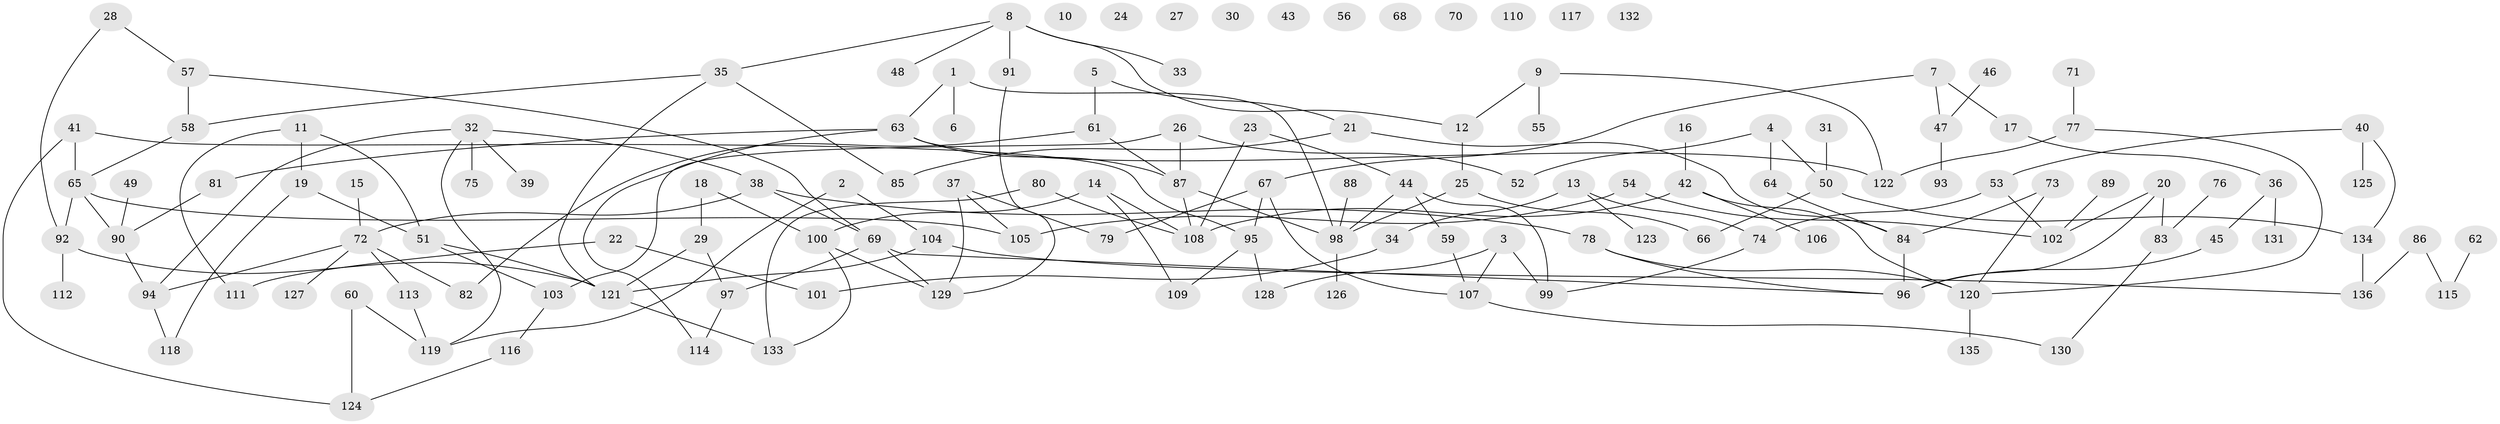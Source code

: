 // Generated by graph-tools (version 1.1) at 2025/25/03/09/25 03:25:21]
// undirected, 136 vertices, 168 edges
graph export_dot {
graph [start="1"]
  node [color=gray90,style=filled];
  1;
  2;
  3;
  4;
  5;
  6;
  7;
  8;
  9;
  10;
  11;
  12;
  13;
  14;
  15;
  16;
  17;
  18;
  19;
  20;
  21;
  22;
  23;
  24;
  25;
  26;
  27;
  28;
  29;
  30;
  31;
  32;
  33;
  34;
  35;
  36;
  37;
  38;
  39;
  40;
  41;
  42;
  43;
  44;
  45;
  46;
  47;
  48;
  49;
  50;
  51;
  52;
  53;
  54;
  55;
  56;
  57;
  58;
  59;
  60;
  61;
  62;
  63;
  64;
  65;
  66;
  67;
  68;
  69;
  70;
  71;
  72;
  73;
  74;
  75;
  76;
  77;
  78;
  79;
  80;
  81;
  82;
  83;
  84;
  85;
  86;
  87;
  88;
  89;
  90;
  91;
  92;
  93;
  94;
  95;
  96;
  97;
  98;
  99;
  100;
  101;
  102;
  103;
  104;
  105;
  106;
  107;
  108;
  109;
  110;
  111;
  112;
  113;
  114;
  115;
  116;
  117;
  118;
  119;
  120;
  121;
  122;
  123;
  124;
  125;
  126;
  127;
  128;
  129;
  130;
  131;
  132;
  133;
  134;
  135;
  136;
  1 -- 6;
  1 -- 63;
  1 -- 98;
  2 -- 104;
  2 -- 119;
  3 -- 99;
  3 -- 107;
  3 -- 128;
  4 -- 50;
  4 -- 52;
  4 -- 64;
  5 -- 21;
  5 -- 61;
  7 -- 17;
  7 -- 47;
  7 -- 67;
  8 -- 12;
  8 -- 33;
  8 -- 35;
  8 -- 48;
  8 -- 91;
  9 -- 12;
  9 -- 55;
  9 -- 122;
  11 -- 19;
  11 -- 51;
  11 -- 111;
  12 -- 25;
  13 -- 34;
  13 -- 74;
  13 -- 123;
  14 -- 100;
  14 -- 108;
  14 -- 109;
  15 -- 72;
  16 -- 42;
  17 -- 36;
  18 -- 29;
  18 -- 100;
  19 -- 51;
  19 -- 118;
  20 -- 83;
  20 -- 96;
  20 -- 102;
  21 -- 84;
  21 -- 85;
  22 -- 101;
  22 -- 111;
  23 -- 44;
  23 -- 108;
  25 -- 66;
  25 -- 98;
  26 -- 52;
  26 -- 87;
  26 -- 103;
  28 -- 57;
  28 -- 92;
  29 -- 97;
  29 -- 121;
  31 -- 50;
  32 -- 38;
  32 -- 39;
  32 -- 75;
  32 -- 94;
  32 -- 119;
  34 -- 101;
  35 -- 58;
  35 -- 85;
  35 -- 121;
  36 -- 45;
  36 -- 131;
  37 -- 79;
  37 -- 105;
  37 -- 129;
  38 -- 69;
  38 -- 72;
  38 -- 78;
  40 -- 53;
  40 -- 125;
  40 -- 134;
  41 -- 65;
  41 -- 95;
  41 -- 124;
  42 -- 106;
  42 -- 108;
  42 -- 120;
  44 -- 59;
  44 -- 98;
  44 -- 99;
  45 -- 96;
  46 -- 47;
  47 -- 93;
  49 -- 90;
  50 -- 66;
  50 -- 134;
  51 -- 103;
  51 -- 121;
  53 -- 74;
  53 -- 102;
  54 -- 102;
  54 -- 105;
  57 -- 58;
  57 -- 69;
  58 -- 65;
  59 -- 107;
  60 -- 119;
  60 -- 124;
  61 -- 82;
  61 -- 87;
  62 -- 115;
  63 -- 81;
  63 -- 87;
  63 -- 114;
  63 -- 122;
  64 -- 84;
  65 -- 90;
  65 -- 92;
  65 -- 105;
  67 -- 79;
  67 -- 95;
  67 -- 107;
  69 -- 96;
  69 -- 97;
  69 -- 129;
  71 -- 77;
  72 -- 82;
  72 -- 94;
  72 -- 113;
  72 -- 127;
  73 -- 84;
  73 -- 120;
  74 -- 99;
  76 -- 83;
  77 -- 120;
  77 -- 122;
  78 -- 96;
  78 -- 120;
  80 -- 108;
  80 -- 133;
  81 -- 90;
  83 -- 130;
  84 -- 96;
  86 -- 115;
  86 -- 136;
  87 -- 98;
  87 -- 108;
  88 -- 98;
  89 -- 102;
  90 -- 94;
  91 -- 129;
  92 -- 112;
  92 -- 121;
  94 -- 118;
  95 -- 109;
  95 -- 128;
  97 -- 114;
  98 -- 126;
  100 -- 129;
  100 -- 133;
  103 -- 116;
  104 -- 121;
  104 -- 136;
  107 -- 130;
  113 -- 119;
  116 -- 124;
  120 -- 135;
  121 -- 133;
  134 -- 136;
}

